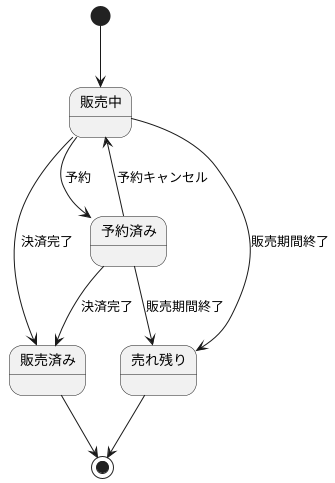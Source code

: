 @startuml

[*] --> 販売中

販売中 --> 予約済み : 予約
販売中 --> 販売済み : 決済完了
販売中 --> 売れ残り : 販売期間終了

予約済み --> 販売済み : 決済完了
予約済み --> 販売中 : 予約キャンセル
予約済み --> 売れ残り : 販売期間終了

販売済み --> [*]
売れ残り --> [*]

@enduml
